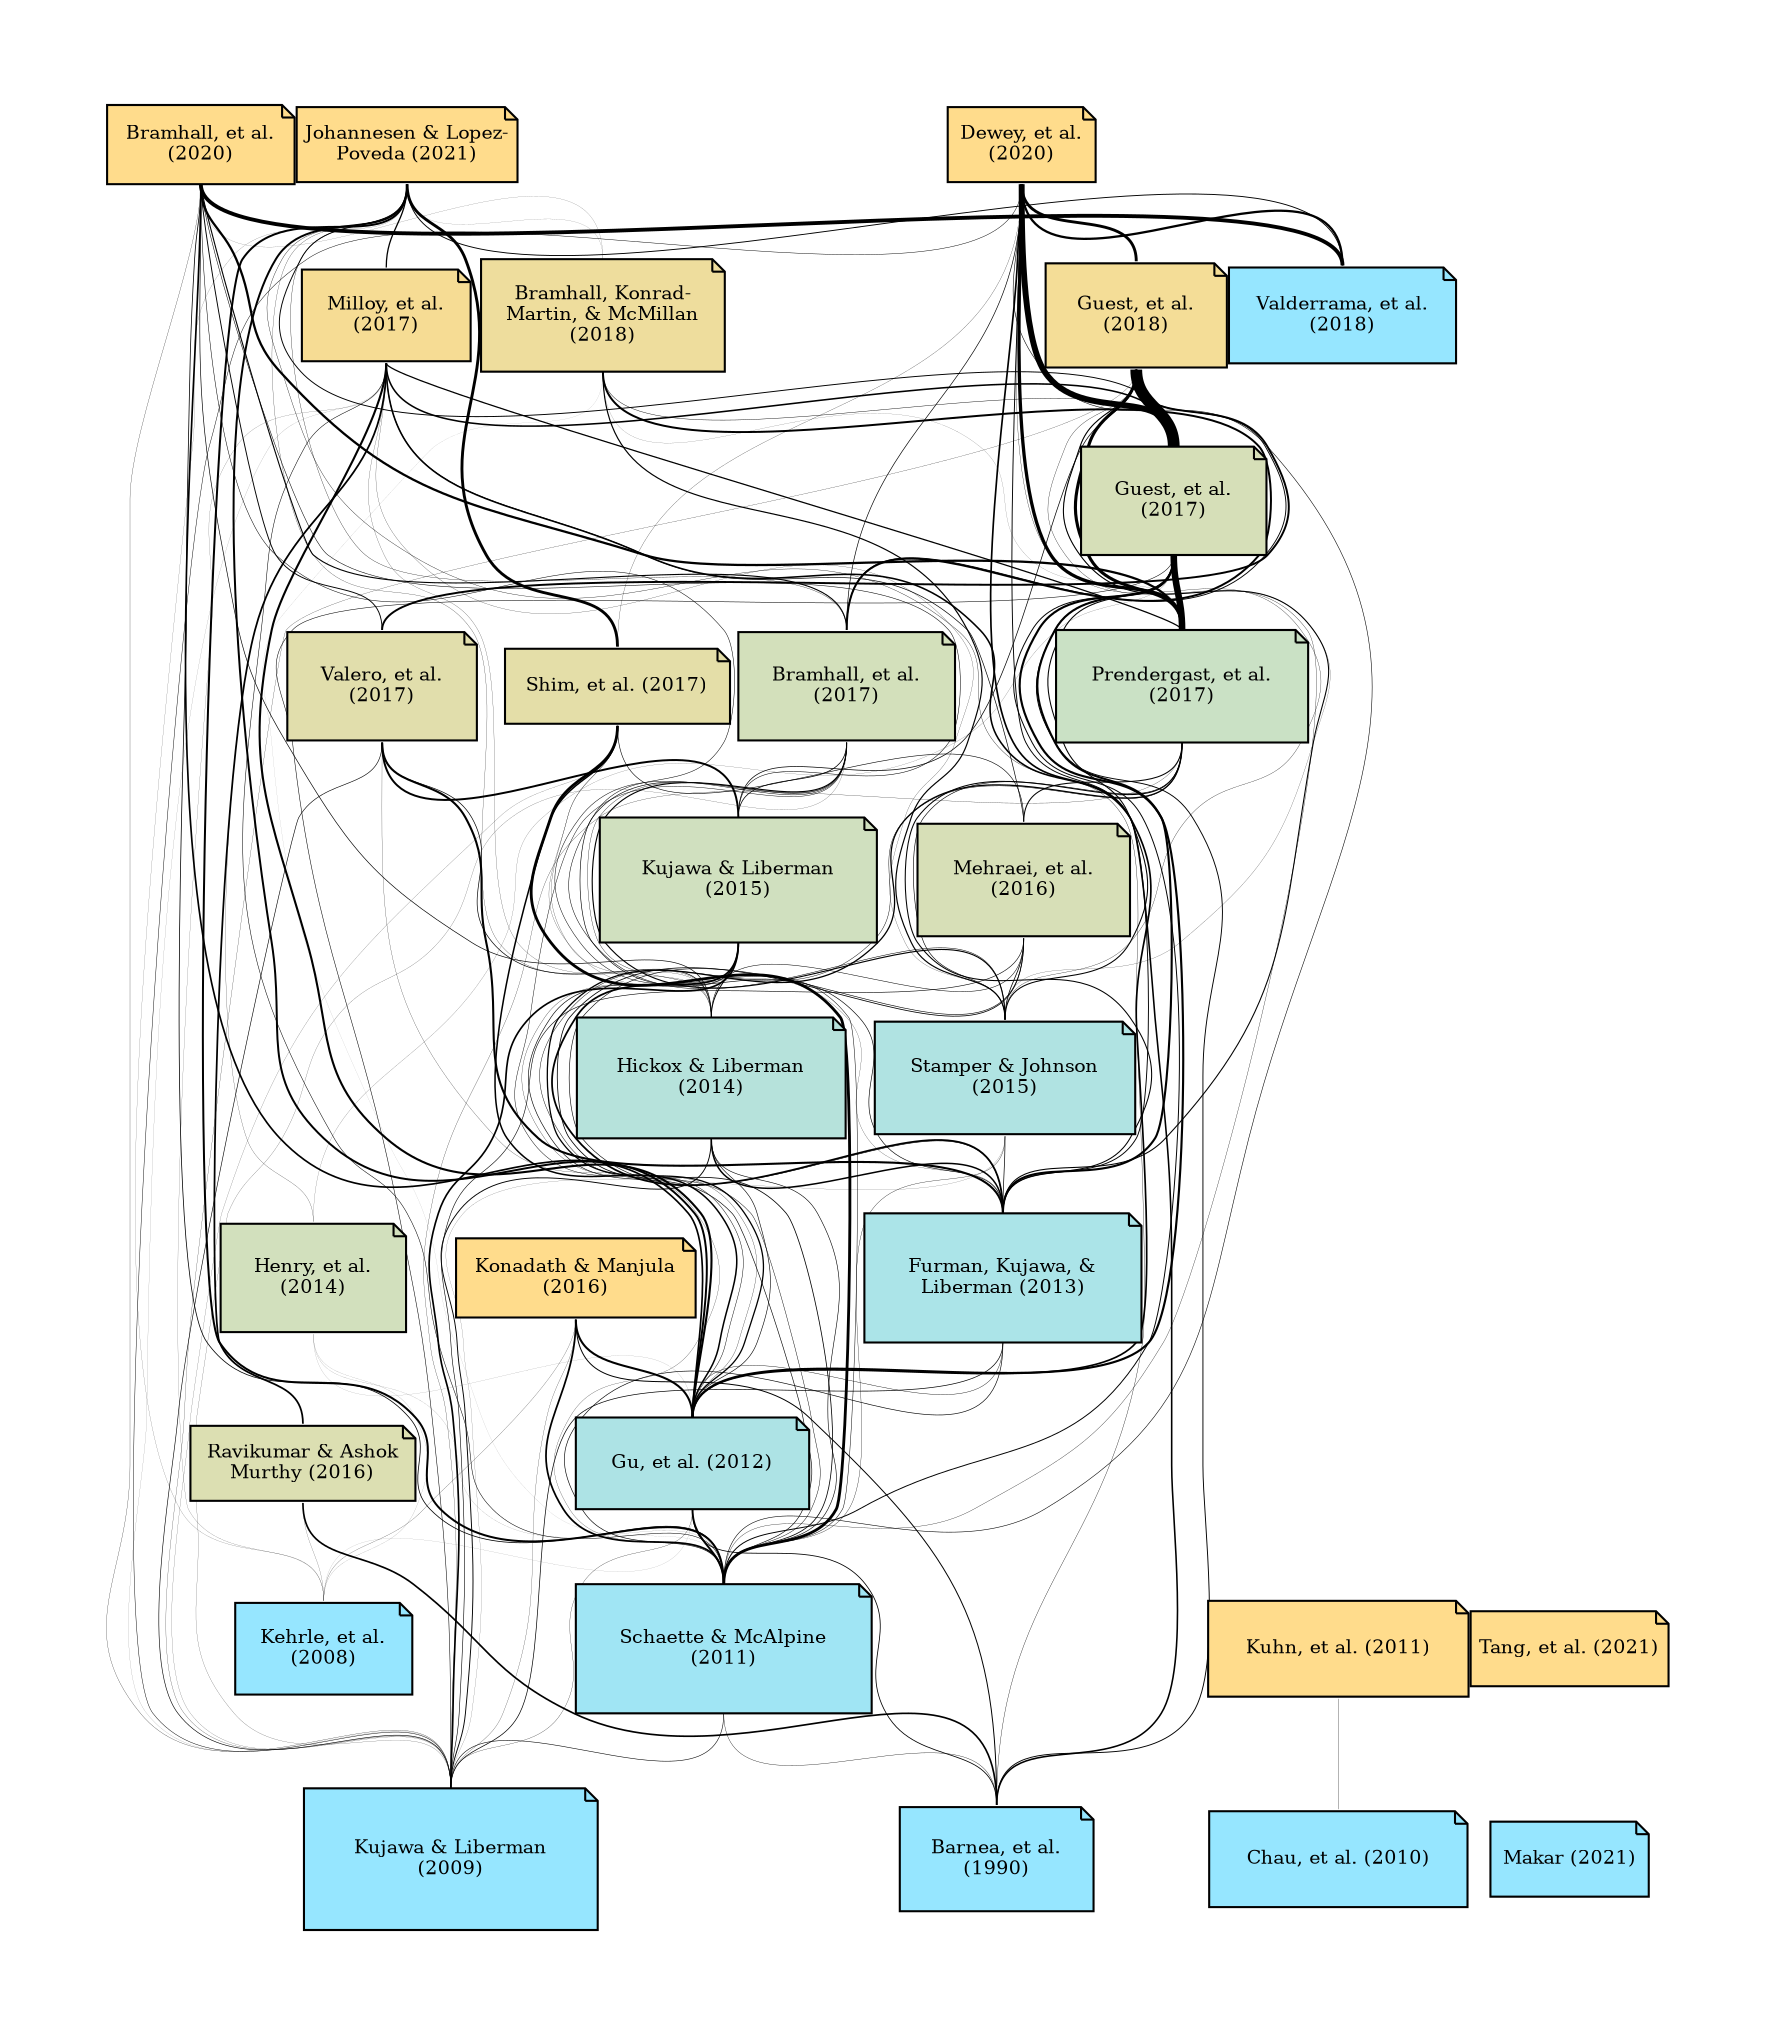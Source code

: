 digraph {

pad=0.7
layout=dot
rankdir=BT
ranksep=0.5
nodesep=0.0
splines=true
outputorder=edgesfirst

node [shape=note style=filled fontsize=9 fillcolor=none target="_blank" ordering="in"]
edge [arrowhead=none]

18559734 [label="Kehrle, et al.
(2008)" href="https://pubmed.ncbi.nlm.nih.gov/18559734/" tooltip="Title: Comparison of auditory brainstem response results in normal-hearing patients with and without tinnitus.
~
By: Kehrle, Granjeiro, Sampaio, Bezerra, Almeida, Oliveira
Date: 2008 Jun
~
Abstract: To evaluate electrophysiologically the auditory nerve and the auditory brainstem function of patients with tinnitus and normal-hearing thresholds using the auditory brainstem response (ABR).
~
PMID: 18559734
Journal: Archives of otolaryngology--head & neck surgery" fillcolor="#96E6FF" margin=0.1730448921378274]
    19906956 [label="Kujawa & Liberman
(2009)" href="https://pubmed.ncbi.nlm.nih.gov/19906956/" tooltip="Title: Adding insult to injury: cochlear nerve degeneration after 'temporary' noise-induced hearing loss.
~
By: Kujawa, Liberman
Date: 2009 Nov 11
~
Abstract: Overexposure to intense sound can cause temporary or permanent hearing loss. Postexposure recovery of threshold sensitivity has been assumed to indicate reversal of damage to delicate mechano-sensory and neural structures of the inner ear and no persistent or delayed consequences for auditory function. Here, we show, using cochlear functional assays and confocal imaging of the inner ear in mouse, that acoustic overexposures causing moderate, but completely reversible, threshold elevation leave cochlear sensory cells intact, but cause acute loss of afferent nerve terminals and delayed degeneration of the cochlear nerve. Results suggest that noise-induced damage to the ear has progressive consequences that are considerably more widespread than are revealed by conventional threshold testing. This primary neurodegeneration should add to difficulties hearing in noisy environments, and could contribute to tinnitus, hyperacusis, and other perceptual anomalies commonly associated with inner ear damage.
~
PMID: 19906956
Journal: The Journal of neuroscience : the official journal of the Society for Neuroscience" fillcolor="#96E6FF" margin=0.33915374576725643]
    20422698 [label="Chau, et al. (2010)" href="https://pubmed.ncbi.nlm.nih.gov/20422698/" tooltip="Title: Systematic review of the evidence for the etiology of adult sudden sensorineural hearing loss.
~
By: Chau, Lin, Atashband, Irvine, Westerberg
Date: 2010 May
~
Abstract: To determine the evidence for different etiologies of sudden sensorineural hearing loss (SSNHL) identified by clinical diagnostic tests in the adult population.
~
PMID: 20422698
Journal: The Laryngoscope" fillcolor="#96E6FF" margin=0.2486771734266245]
    21606048 [label="Kuhn, et al. (2011)" href="https://pubmed.ncbi.nlm.nih.gov/21606048/" tooltip="Title: Sudden sensorineural hearing loss: a review of diagnosis, treatment, and prognosis.
~
By: Kuhn, Heman-Ackah, Shaikh, Roehm
Date: 2011 Sep
~
Abstract: Sudden sensorineural hearing loss (SSNHL) is commonly encountered in audiologic and otolaryngologic practice. SSNHL is most commonly defined as sensorineural hearing loss of 30 dB or greater over at least three contiguous audiometric frequencies occurring within a 72-hr period. Although the differential for SSNHL is vast, for the majority of patients an etiologic factor is not identified. Treatment for SSNHL of known etiology is directed toward that agent, with poor hearing outcomes characteristic for discoverable etiologies that cause inner ear hair cell loss. Steroid therapy is the current mainstay of treatment of idiopathic SSNHL in the United States. The prognosis for hearing recovery for idiopathic SSNHL is dependent on a number of factors including the severity of hearing loss, age, presence of vertigo, and shape of the audiogram.
~
PMID: 21606048
Journal: Trends in amplification" fillcolor="#FFDC8C" margin=0.2444482672150169]
    21940438 [label="Schaette & McAlpine
(2011)" href="https://pubmed.ncbi.nlm.nih.gov/21940438/" tooltip="Title: Tinnitus with a normal audiogram: physiological evidence for hidden hearing loss and computational model.
~
By: Schaette, McAlpine
Date: 2011 Sep 21
~
Abstract: Ever since Pliny the Elder coined the term tinnitus, the perception of sound in the absence of an external sound source has remained enigmatic. Traditional theories assume that tinnitus is triggered by cochlear damage, but many tinnitus patients present with a normal audiogram, i.e., with no direct signs of cochlear damage. Here, we report that in human subjects with tinnitus and a normal audiogram, auditory brainstem responses show a significantly reduced amplitude of the wave I potential (generated by primary auditory nerve fibers) but normal amplitudes of the more centrally generated wave V. This provides direct physiological evidence of 'hidden hearing loss' that manifests as reduced neural output from the cochlea, and consequent renormalization of neuronal response magnitude within the brainstem. Employing an established computational model, we demonstrate how tinnitus could arise from a homeostatic response of neurons in the central auditory system to reduced auditory nerve input in the absence of elevated hearing thresholds.
~
PMID: 21940438
Journal: The Journal of neuroscience : the official journal of the Society for Neuroscience" fillcolor="#A0E5F4" margin=0.2980006942957151]
    22869301 [label="Gu, et al. (2012)" href="https://pubmed.ncbi.nlm.nih.gov/22869301/" tooltip="Title: Brainstem auditory evoked potentials suggest a role for the ventral cochlear nucleus in tinnitus.
~
By: Gu, Herrmann, Levine, Melcher
Date: 2012 Dec
~
Abstract: Numerous studies have demonstrated elevated spontaneous and sound-evoked brainstem activity in animal models of tinnitus, but data on brainstem function in people with this common clinical condition are sparse. Here, auditory nerve and brainstem function in response to sound was assessed via auditory brainstem responses (ABR) in humans with tinnitus and without. Tinnitus subjects showed reduced wave I amplitude (indicating reduced auditory nerve activity) but enhanced wave V (reflecting elevated input to the inferior colliculi) compared with non-tinnitus subjects matched in age, sex, and pure-tone threshold. The transformation from reduced peripheral activity to central hyperactivity in the tinnitus group was especially apparent in the V/I and III/I amplitude ratios. Compared with a third cohort of younger, non-tinnitus subjects, both tinnitus, and matched, non-tinnitus groups showed elevated thresholds above 4 kHz and reduced wave I amplitude, indicating that the differences between tinnitus and matched non-tinnitus subjects occurred against a backdrop of shared peripheral dysfunction that, while not tinnitus specific, cannot be discounted as a factor in tinnitus development. Animal lesion and human neuroanatomical data combine to indicate that waves III and V in humans reflect activity in a pathway originating in the ventral cochlear nucleus (VCN) and with spherical bushy cells (SBC) in particular. We conclude that the elevated III/I and V/I amplitude ratios in tinnitus subjects reflect disproportionately high activity in the SBC pathway for a given amount of peripheral input. The results imply a role for the VCN in tinnitus and suggest the SBC pathway as a target for tinnitus treatment.
~
PMID: 22869301
Journal: Journal of the Association for Research in Otolaryngology : JARO" fillcolor="#ADE3E5" margin=0.23920946026904805]
    2310352 [label="Barnea, et al.
(1990)" href="https://pubmed.ncbi.nlm.nih.gov/2310352/" tooltip="Title: Tinnitus with normal hearing sensitivity: extended high-frequency audiometry and auditory-nerve brain-stem-evoked responses.
~
By: Barnea, Attias, Gold, Shahar
Date: 1990
~
Abstract: Extended high-frequency (HF) audiometry and auditory-nerve brain-stem-evoked responses (ABR) were carried out on two groups of subjects with normal hearing sensitivity. The experimental group comprised 17 subjects with tinnitus, while the control group consisted of age- and sex-matched subjects, not suffering from tinnitus. The aim of the study was to determine whether extended HF audiometry or ABR might reveal significant differences between these two groups of subjects with normal hearing sensitivity. In addition, the characteristics of tinnitus in subjects with normal audiograms were discussed. The results of extended HF audiometry showed no significant differences between the subjects with and without tinnitus. The ABR parameters considered were also within normal limits bilaterally. Based on the methods employed in this study, tinnitus in normal listeners does not appear to reflect appreciable damage in the cochlea or in the brain-stem auditory pathways. The authors present some suggestions for future research.
~
PMID: 2310352
Journal: Audiology : official organ of the International Society of Audiology" fillcolor="#96E6FF" margin=0.20185139398778873]
    23596328 [label="Furman, Kujawa, &
Liberman (2013)" href="https://pubmed.ncbi.nlm.nih.gov/23596328/" tooltip="Title: Noise-induced cochlear neuropathy is selective for fibers with low spontaneous rates.
~
By: Furman, Kujawa, Liberman
Date: 2013 Aug
~
Abstract: Acoustic overexposure can cause a permanent loss of auditory nerve fibers without destroying cochlear sensory cells, despite complete recovery of cochlear thresholds (Kujawa and Liberman 2009), as measured by gross neural potentials such as the auditory brainstem response (ABR). To address this nominal paradox, we recorded responses from single auditory nerve fibers in guinea pigs exposed to this type of neuropathic noise (4- to 8-kHz octave band at 106 dB SPL for 2 h). Two weeks postexposure, ABR thresholds had recovered to normal, while suprathreshold ABR amplitudes were reduced. Both thresholds and amplitudes of distortion-product otoacoustic emissions fully recovered, suggesting recovery of hair cell function. Loss of up to 30% of auditory-nerve synapses on inner hair cells was confirmed by confocal analysis of the cochlear sensory epithelium immunostained for pre- and postsynaptic markers. In single fiber recordings, at 2 wk postexposure, frequency tuning, dynamic range, postonset adaptation, first-spike latency and its variance, and other basic properties of auditory nerve response were all completely normal in the remaining fibers. The only physiological abnormality was a change in population statistics suggesting a selective loss of fibers with low- and medium-spontaneous rates. Selective loss of these high-threshold fibers would explain how ABR thresholds can recover despite such significant noise-induced neuropathy. A selective loss of high-threshold fibers may contribute to the problems of hearing in noisy environments that characterize the aging auditory system.
~
PMID: 23596328
Journal: Journal of neurophysiology" fillcolor="#ABE4E8" margin=0.291161970596323]
    24198321 [label="Hickox & Liberman
(2014)" href="https://pubmed.ncbi.nlm.nih.gov/24198321/" tooltip="Title: Is noise-induced cochlear neuropathy key to the generation of hyperacusis or tinnitus?
~
By: Hickox, Liberman
Date: 2014 Feb
~
Abstract: Perceptual abnormalities such as hyperacusis and tinnitus often occur after acoustic overexposure. Although such exposure can also result in permanent threshold elevation, some individuals with noise-induced hyperacusis or tinnitus show clinically normal thresholds. Recent work in animals has shown that a 'neuropathic' noise exposure can cause immediate, permanent degeneration of the cochlear nerve despite complete threshold recovery and lack of hair cell damage (Kujawa SG, Liberman MC. J Neurosci 29: 14077-14085, 2009; Lin HW, Furman AC, Kujawa SG, Liberman MC. J Assoc Res Otolaryngol 12: 605-616, 2011). Here we ask whether this noise-induced primary neuronal degeneration results in abnormal auditory behavior, based on the acoustic startle response (ASR) and prepulse inhibition (PPI) of startle. Responses were measured in mice exposed either to a 'neuropathic' noise or to a lower-intensity, 'nonneuropathic' noise and in unexposed control mice. Mice with cochlear neuropathy displayed hyperresponsivity to sound, evidenced by enhanced ASR and PPI, while exposed mice without neuronal loss showed control-like responses. Gap PPI tests, often used to assess tinnitus, revealed limited gap detection deficits in mice with cochlear neuropathy only for certain gap-startle latencies, inconsistent with the presence of tinnitus 'filling in the gap.' Despite significantly reduced wave 1 of the auditory brainstem response, representing cochlear nerve activity, later peaks were unchanged or enhanced, suggesting compensatory neural hyperactivity in the auditory brainstem. Considering the rapid postexposure onset of both cochlear neuropathy and exaggerated startle-based behavior, the results suggest a role for cochlear primary neuronal degeneration, per se, in the central neural excitability that could underlie the generation of hyperacusis.
~
PMID: 24198321
Journal: Journal of neurophysiology" fillcolor="#B6E2DB" margin=0.262057393120585]
    24622858 [label="Henry, et al.
(2014)" href="https://pubmed.ncbi.nlm.nih.gov/24622858/" tooltip="Title: Underlying mechanisms of tinnitus: review and clinical implications.
~
By: Henry, Roberts, Caspary, Theodoroff, Salvi
Date: 2014 Jan
~
Abstract: The study of tinnitus mechanisms has increased tenfold in the last decade. The common denominator for all of these studies is the goal of elucidating the underlying neural mechanisms of tinnitus with the ultimate purpose of finding a cure. While these basic science findings may not be immediately applicable to the clinician who works directly with patients to assist them in managing their reactions to tinnitus, a clear understanding of these findings is needed to develop the most effective procedures for alleviating tinnitus.
~
PMID: 24622858
Journal: Journal of the American Academy of Audiology" fillcolor="#D2E0BD" margin=0.22634279935629376]
    25350405 [label="Stamper & Johnson
(2015)" href="https://pubmed.ncbi.nlm.nih.gov/25350405/" tooltip="Title: Auditory function in normal-hearing, noise-exposed human ears.
~
By: Stamper, Johnson
Date: 2015 Mar-Apr
~
Abstract: To determine whether suprathreshold measures of auditory function, such as distortion-product otoacoustic emissions (DPOAEs) and auditory brainstem responses (ABRs), are correlated with noise exposure history in normal-hearing human ears. Recent data from animal studies have revealed significant deafferentation of auditory nerve fibers after full recovery from temporary noise-induced hearing loss. Furthermore, these data report smaller ABR wave I amplitudes in noise-exposed animal ears when compared with non-noise-exposed control animals or prenoise exposure amplitudes in the same animal. It is unknown whether a similar phenomenon exists in the normal-hearing, noise-exposed human ear.
~
PMID: 25350405
Journal: Ear and hearing" fillcolor="#B0E3E2" margin=0.23512583487190752]
    25769437 [label="Kujawa & Liberman
(2015)" href="https://pubmed.ncbi.nlm.nih.gov/25769437/" tooltip="Title: Synaptopathy in the noise-exposed and aging cochlea: Primary neural degeneration in acquired sensorineural hearing loss.
~
By: Kujawa, Liberman
Date: 2015 Dec
~
Abstract: The classic view of sensorineural hearing loss (SNHL) is that the 'primary' targets are hair cells, and that cochlear-nerve loss is 'secondary' to hair cell degeneration. Our recent work in mouse and guinea pig has challenged that view. In noise-induced hearing loss, exposures causing only reversible threshold shifts (and no hair cell loss) nevertheless cause permanent loss of >50% of cochlear-nerve/hair-cell synapses. Similarly, in age-related hearing loss, degeneration of cochlear synapses precedes both hair cell loss and threshold elevation. This primary neural degeneration has remained hidden for three reasons: 1) the spiral ganglion cells, the cochlear neural elements commonly assessed in studies of SNHL, survive for years despite loss of synaptic connection with hair cells, 2) the synaptic terminals of cochlear nerve fibers are unmyelinated and difficult to see in the light microscope, and 3) the degeneration is selective for cochlear-nerve fibers with high thresholds. Although not required for threshold detection in quiet (e.g. threshold audiometry or auditory brainstem response threshold), these high-threshold fibers are critical for hearing in noisy environments. Our research suggests that 1) primary neural degeneration is an important contributor to the perceptual handicap in SNHL, and 2) in cases where the hair cells survive, neurotrophin therapies can elicit neurite outgrowth from spiral ganglion neurons and re-establishment of their peripheral synapses. This article is part of a Special Issue entitled <Auditory Synaptology>.
~
PMID: 25769437
Journal: Hearing research" fillcolor="#D0E0BF" margin=0.2846352974450639]
    27030760 [label="Mehraei, et al.
(2016)" href="https://pubmed.ncbi.nlm.nih.gov/27030760/" tooltip="Title: Auditory Brainstem Response Latency in Noise as a Marker of Cochlear Synaptopathy.
~
By: Mehraei, Hickox, Bharadwaj, Goldberg, Verhulst, Liberman, Shinn-Cunningham
Date: 2016 Mar 30
~
Abstract: Evidence from animal and human studies suggests that moderate acoustic exposure, causing only transient threshold elevation, can nonetheless cause 'hidden hearing loss' that interferes with coding of suprathreshold sound. Such noise exposure destroys synaptic connections between cochlear hair cells and auditory nerve fibers; however, there is no clinical test of this synaptopathy in humans. In animals, synaptopathy reduces the amplitude of auditory brainstem response (ABR) wave-I. Unfortunately, ABR wave-I is difficult to measure in humans, limiting its clinical use. Here, using analogous measurements in humans and mice, we show that the effect of masking noise on the latency of the more robust ABR wave-V mirrors changes in ABR wave-I amplitude. Furthermore, in our human cohort, the effect of noise on wave-V latency predicts perceptual temporal sensitivity. Our results suggest that measures of the effects of noise on ABR wave-V latency can be used to diagnose cochlear synaptopathy in humans.
~
PMID: 27030760
Journal: The Journal of neuroscience : the official journal of the Society for Neuroscience" fillcolor="#D7DFB7" margin=0.23750612633917]
    27816499 [label="Prendergast, et al.
(2017)" href="https://pubmed.ncbi.nlm.nih.gov/27816499/" tooltip="Title: Effects of noise exposure on young adults with normal audiograms I: Electrophysiology.
~
By: Prendergast, Guest, Munro, Kluk, Léger, Hall, Heinz, Plack
Date: 2017 02
~
Abstract: Noise-induced cochlear synaptopathy has been demonstrated in numerous rodent studies. In these animal models, the disorder is characterized by a reduction in amplitude of wave I of the auditory brainstem response (ABR) to high-level stimuli, whereas the response at threshold is unaffected. The aim of the present study was to determine if this disorder is prevalent in young adult humans with normal audiometric hearing. One hundred and twenty six participants (75 females) aged 18-36 were tested. Participants had a wide range of lifetime noise exposures as estimated by a structured interview. Audiometric thresholds did not differ across noise exposures up to 8 kHz, although 16-kHz audiometric thresholds were elevated with increasing noise exposure for females but not for males. ABRs were measured in response to high-pass (1.5 kHz) filtered clicks of 80 and 100 dB peSPL. Frequency-following responses (FFRs) were measured to 80 dB SPL pure tones from 240 to 285 Hz, and to 80 dB SPL 4 kHz pure tones amplitude modulated at frequencies from 240 to 285 Hz (transposed tones). The bandwidth of the ABR stimuli and the carrier frequency of the transposed tones were chosen to target the 3-6 kHz characteristic frequency region which is usually associated with noise damage in humans. The results indicate no relation between noise exposure and the amplitude of the ABR. In particular, wave I of the ABR did not decrease with increasing noise exposure as predicted. ABR wave V latency increased with increasing noise exposure for the 80 dB peSPL click. High carrier-frequency (envelope) FFR signal-to-noise ratios decreased as a function of noise exposure in males but not females. However, these correlations were not significant after the effects of age were controlled. The results suggest either that noise-induced cochlear synaptopathy is not a significant problem in young, audiometrically normal adults, or that the ABR and FFR are relatively insensitive to this disorder in young humans, although it is possible that the effects become more pronounced with age.
~
PMID: 27816499
Journal: Hearing research" fillcolor="#CAE1C5" margin=0.22923916894982538]
    27833867 [label="Ravikumar & Ashok
Murthy (2016)" href="https://pubmed.ncbi.nlm.nih.gov/27833867/" tooltip="Title: A Study of Brainstem Auditory Evoked Responses in Normal Hearing Patients with Tinnitus.
~
By: Ravikumar, Ashok Murthy
Date: 2016 Dec
~
Abstract: Tinnitus is thought to be an auditory phenomenon resulting from spontaneous neuronal activity somewhere along the auditory pathway either in the peripheral or central auditory system. The neural abnormalities underlying tinnitus are largely unknown. This study analysis the auditory brainstem responses in normal hearing patients with tinnitus. This study consisted of 100 patients divided into two groups. Group I (Control): 50 Normal hearing patients without tinnitus. Group II (Study): 50 Normal hearing patients complaining of tinnitus. Both groups were submitted to full audiological history taking, otological examination, basic audiologic evaluation and Auditory brainstem responses (ABR) followed by calculation of the absolute latencies of wave I, III and V and interpeak latencies between waves I-III, III-V and I-V. In the study group 20 patients showed abnormal results in at least 1 of the 6 parameters evaluated. The results of absolute latencies of wave I, III and V showed significant prolongation, but the interpeak latencies of waves I-III, III-V and I-V were not significantly prolonged when compared with control group. Our study data showed that there are changes in the central pathways in the study group. The significance of these changes must be investigated with further audiological and neurological tests. We also understand that ABR has to be included in the work up of tinnitus patients whose hearing is within normal parameters.
~
PMID: 27833867
Journal: Indian journal of otolaryngology and head and neck surgery : official publication of the Association of Otolaryngologists of India" fillcolor="#DCDFB2" margin=0.11020599913279625]
    27904821 [label="Konadath & Manjula
(2016)" href="https://pubmed.ncbi.nlm.nih.gov/27904821/" tooltip="Title: Auditory brainstem response and late latency response in individuals with tinnitus having normal hearing.
~
By: Konadath, Manjula
Date: 2016 Nov
~
Abstract: Tinnitus is a commonly encountered complaint in routine audiology practice. The pathophysiology and exact generation site of tinnitus is not precisely established. Auditory brainstem response (ABR) and late latency response (LLR) findings in individuals with tinnitus show mixed results in the literature. Majority of studies have focused on individuals having tinnitus with peripheral hearing loss. The present study explores ABR and LLR characteristics among tinnitus patients with normal audiometric presentation; with no direct indication of any cochlear lesion. This study aims at characterizing the ABR and LLR findings in individuals with tinnitus having normal audiometric presentation. ABR and LLR waveform characteristics were recorded and compared between participants with tinnitus (Group 1) and those without tinnitus (Group 2). The ABR analysis indicated no significant differences in latency and amplitude between Groups 1 and 2. However, patients with tinnitus showed abnormally reduced absolute amplitudes of peaks I and V. LLR analysis indicated no significant differences in latency and amplitude between Groups 1 and 2 except enhanced amplitude of P1. The reduced amplitude of peaks I and V along with normal absolute latencies of peaks I, III and V indicate that the origin of tinnitus is possibly due to reduced excitation of auditory nerve fibres arising from a peripheral hearing loss beyond 8 kHz. The P1 amplitude enhancement could be attributed to mechanism explaining central gain model; which suggests that central auditory structures recalibrates the mean firing rate, considering the reduced output from sensory structures, generating neural noise perceived as tinnitus.
~
PMID: 27904821
Journal: Intractable & rare diseases research" fillcolor="#FFDC8C" margin=0.1198970004336019]
    27964937 [label="Guest, et al.
(2017)" href="https://pubmed.ncbi.nlm.nih.gov/27964937/" tooltip="Title: Tinnitus with a normal audiogram: Relation to noise exposure but no evidence for cochlear synaptopathy.
~
By: Guest, Munro, Prendergast, Howe, Plack
Date: 2017 02
~
Abstract: In rodents, exposure to high-level noise can destroy synapses between inner hair cells and auditory nerve fibers, without causing hair cell loss or permanent threshold elevation. Such 'cochlear synaptopathy' is associated with amplitude reductions in wave I of the auditory brainstem response (ABR) at moderate-to-high sound levels. Similar ABR results have been reported in humans with tinnitus and normal audiometric thresholds, leading to the suggestion that tinnitus in these cases might be a consequence of synaptopathy. However, the ABR is an indirect measure of synaptopathy and it is unclear whether the results in humans reflect the same mechanisms demonstrated in rodents. Measures of noise exposure were not obtained in the human studies, and high frequency audiometric loss may have impacted ABR amplitudes. To clarify the role of cochlear synaptopathy in tinnitus with a normal audiogram, we recorded ABRs, envelope following responses (EFRs), and noise exposure histories in young adults with tinnitus and matched controls. Tinnitus was associated with significantly greater lifetime noise exposure, despite close matching for age, sex, and audiometric thresholds up to 14 kHz. However, tinnitus was not associated with reduced ABR wave I amplitude, nor with significant effects on EFR measures of synaptopathy. These electrophysiological measures were also uncorrelated with lifetime noise exposure, providing no evidence of noise-induced synaptopathy in this cohort, despite a wide range of exposures. In young adults with normal audiograms, tinnitus may be related not to cochlear synaptopathy but to other effects of noise exposure.
~
PMID: 27964937
Journal: Hearing research" fillcolor="#D6DFB8" margin=0.22160033436347992]
    27992391 [label="Bramhall, et al.
(2017)" href="https://pubmed.ncbi.nlm.nih.gov/27992391/" tooltip="Title: Auditory Brainstem Response Altered in Humans With Noise Exposure Despite Normal Outer Hair Cell Function.
~
By: Bramhall, Konrad-Martin, McMillan, Griest
Date: 2017 Jan/Feb
~
Abstract: Recent animal studies demonstrated that cochlear synaptopathy, a partial loss of inner hair cell-auditory nerve fiber synapses, can occur in response to noise exposure without any permanent auditory threshold shift. In animal models, this synaptopathy is associated with a reduction in the amplitude of wave I of the auditory brainstem response (ABR). The goal of this study was to determine whether higher lifetime noise exposure histories in young people with clinically normal pure-tone thresholds are associated with lower ABR wave I amplitudes.
~
PMID: 27992391
Journal: Ear and hearing" fillcolor="#D3E0BB" margin=0.21989700043360189]
    28712672 [label="Valero, et al.
(2017)" href="https://pubmed.ncbi.nlm.nih.gov/28712672/" tooltip="Title: Noise-induced cochlear synaptopathy in rhesus monkeys (Macaca mulatta).
~
By: Valero, Burton, Hauser, Hackett, Ramachandran, Liberman
Date: 2017 09
~
Abstract: Cochlear synaptopathy can result from various insults, including acoustic trauma, aging, ototoxicity, or chronic conductive hearing loss. For example, moderate noise exposure in mice can destroy up to ∼50% of synapses between auditory nerve fibers (ANFs) and inner hair cells (IHCs) without affecting outer hair cells (OHCs) or thresholds, because the synaptopathy occurs first in high-threshold ANFs. However, the fiber loss likely impairs temporal processing and hearing-in-noise, a classic complaint of those with sensorineural hearing loss. Non-human primates appear to be less vulnerable to noise-induced hair-cell loss than rodents, but their susceptibility to synaptopathy has not been studied. Because establishing a non-human primate model may be important in the development of diagnostics and therapeutics, we examined cochlear innervation and the damaging effects of acoustic overexposure in young adult rhesus macaques. Anesthetized animals were exposed bilaterally to narrow-band noise centered at 2 kHz at various sound-pressure levels for 4 h. Cochlear function was assayed for up to 8 weeks following exposure via auditory brainstem responses (ABRs) and otoacoustic emissions (OAEs). A moderate loss of synaptic connections (mean of 12-27% in the basal half of the cochlea) followed temporary threshold shifts (TTS), despite minimal hair-cell loss. A dramatic loss of synapses (mean of 50-75% in the basal half of the cochlea) was seen on IHCs surviving noise exposures that produced permanent threshold shifts (PTS) and widespread hair-cell loss. Higher noise levels were required to produce PTS in macaques compared to rodents, suggesting that primates are less vulnerable to hair-cell loss. However, the phenomenon of noise-induced cochlear synaptopathy in primates is similar to that seen in rodents.
~
PMID: 28712672
Journal: Hearing research" fillcolor="#E1DEAC" margin=0.22781512503836437]
    28785218 [label="Milloy, et al.
(2017)" href="https://pubmed.ncbi.nlm.nih.gov/28785218/" tooltip="Title: Auditory Brainstem Responses in Tinnitus: A Review of Who, How, and What?
~
By: Milloy, Fournier, Benoit, Noreña, Koravand
Date: 2017
~
Abstract: The auditory brainstem response (ABR) in tinnitus subjects has been extensively investigated over the last decade with the hopes of finding possible abnormalities related to the pathology. Despite this effort, the use of the ABR for tinnitus diagnosis or as an outcome measure is under debate. The present study reviewed published literature on ABR and tinnitus. The authors searched PubMed, MedLine, Embase, PsycINFO, and CINAHL, and identified additional records through manually searching reference lists and gray literature. There were 4,566 articles identified through database searching and 151 additional studies through the manual search (4,717 total): 2,128 articles were removed as duplicates, and 2,567 records did not meet eligibility criteria. From the final 22 articles that were included, ABR results from 1,240 tinnitus subjects and 664 control subjects were compiled and summarized with a focus on three main areas: the participant characteristics, the methodology used, and the outcome measures of amplitude and/or latency of waves I, III, and V. The results indicate a high level of heterogeneity between the studies for all the assessed areas. Amplitude and latency differences between tinnitus and controls were not consistent between studies. Nevertheless, the longer latency and reduced amplitude of wave I for the tinnitus group with normal hearing compared to matched controls was the most consistent finding across studies. These results support the need for greater stratification of the tinnitus population and the importance of a standardized ABR method to make comparisons between studies possible.
~
PMID: 28785218
Journal: Frontiers in aging neuroscience" fillcolor="#F6DC94" margin=0.1730448921378274]
    29253030 [label="Shim, et al. (2017)" href="https://pubmed.ncbi.nlm.nih.gov/29253030/" tooltip="Title: Comparisons of auditory brainstem response and sound level tolerance in tinnitus ears and non-tinnitus ears in unilateral tinnitus patients with normal audiograms.
~
By: Shim, An, Kim, Yoon, Yoon
Date: 2017
~
Abstract: Recently, 'hidden hearing loss' with cochlear synaptopathy has been suggested as a potential pathophysiology of tinnitus in individuals with a normal hearing threshold. Several studies have demonstrated that subjects with tinnitus and normal audiograms show significantly reduced auditory brainstem response (ABR) wave I amplitudes compared with control subjects, but normal wave V amplitudes, suggesting increased central auditory gain. We aimed to reconfirm the 'hidden hearing loss' theory through a within-subject comparison of wave I and wave V amplitudes and uncomfortable loudness level (UCL), which might be decreased with increased central gain, in tinnitus ears (TEs) and non-tinnitus ears (NTEs).
~
PMID: 29253030
Journal: PloS one" fillcolor="#E4DEA8" margin=0.14030899869919436]
    29337762 [label="Bramhall, Konrad-
Martin, & McMillan
(2018)" href="https://pubmed.ncbi.nlm.nih.gov/29337762/" tooltip="Title: Tinnitus and Auditory Perception After a History of Noise Exposure: Relationship to Auditory Brainstem Response Measures.
~
By: Bramhall, Konrad-Martin, McMillan
Date: 2018 Sep/Oct
~
Abstract: To determine whether auditory brainstem response (ABR) wave I amplitude is associated with measures of auditory perception in young people with normal distortion product otoacoustic emissions (DPOAEs) and varying levels of noise exposure history.
~
PMID: 29337762
Journal: Ear and hearing" fillcolor="#EEDD9D" margin=0.1613943352306837]
    29680183 [label="Guest, et al.
(2018)" href="https://pubmed.ncbi.nlm.nih.gov/29680183/" tooltip="Title: Impaired speech perception in noise with a normal audiogram: No evidence for cochlear synaptopathy and no relation to lifetime noise exposure.
~
By: Guest, Munro, Prendergast, Millman, Plack
Date: 2018 07
~
Abstract: In rodents, noise exposure can destroy synapses between inner hair cells and auditory nerve fibers ('cochlear synaptopathy') without causing hair cell loss. Noise-induced cochlear synaptopathy usually leaves cochlear thresholds unaltered, but is associated with long-term reductions in auditory brainstem response (ABR) amplitudes at medium-to-high sound levels. This pathophysiology has been suggested to degrade speech perception in noise (SPiN), perhaps explaining why SPiN ability varies so widely among audiometrically normal humans. The present study is the first to test for evidence of cochlear synaptopathy in humans with significant SPiN impairment. Individuals were recruited on the basis of self-reported SPiN difficulties and normal pure tone audiometric thresholds. Performance on a listening task identified a subset with 'verified' SPiN impairment. This group was matched with controls on the basis of age, sex, and audiometric thresholds up to 14 kHz. ABRs and envelope-following responses (EFRs) were recorded at high stimulus levels, yielding both raw amplitude measures and within-subject difference measures. Past exposure to high sound levels was assessed by detailed structured interview. Impaired SPiN was not associated with greater lifetime noise exposure, nor with any electrophysiological measure. It is conceivable that retrospective self-report cannot reliably capture noise exposure, and that ABRs and EFRs offer limited sensitivity to synaptopathy in humans. Nevertheless, the results do not support the notion that noise-induced synaptopathy is a significant etiology of SPiN impairment with normal audiometric thresholds. It may be that synaptopathy alone does not have significant perceptual consequences, or is not widespread in humans with normal audiograms.
~
PMID: 29680183
Journal: Hearing research" fillcolor="#F4DD97" margin=0.21127838567197355]
    29913342 [label="Valderrama, et al.
(2018)" href="https://pubmed.ncbi.nlm.nih.gov/29913342/" tooltip="Title: Effects of lifetime noise exposure on the middle-age human auditory brainstem response, tinnitus and speech-in-noise intelligibility.
~
By: Valderrama, Beach, Yeend, Sharma, Van Dun, Dillon
Date: 2018 08
~
Abstract: Recent animal studies have shown that the synapses between inner hair cells and the dendrites of the spiral ganglion cells they innervate are the elements in the cochlea most vulnerable to excessive noise exposure. Particularly in rodents, several studies have concluded that exposure to high level octave-band noise for 2 h leads to an irreversible loss of around 50% of synaptic ribbons, leaving audiometric hearing thresholds unaltered. Cochlear synaptopathy following noise exposure is hypothesized to degrade the neural encoding of sounds at the subcortical level, which would help explain certain listening-in-noise difficulties reported by some subjects with otherwise 'normal' hearing. In response to this peripheral damage, increased gain of central stages of the auditory system has been observed across several species of mammals, particularly in association with tinnitus. The auditory brainstem response (ABR) wave I amplitude and waves I-V amplitude ratio have been suggested as non-invasive indicators of cochlear synaptopathy and central gain activation respectively, but the evidence for these hearing disorders in humans is inconclusive. In this study, we evaluated the influence of lifetime noise exposure (LNE) on the human ABR and on speech-in-noise intelligibility performance in a large cohort of adults aged 29 to 55. Despite large inter-subject variability, results showed a moderate, but statistically significant, negative correlation between the ABR wave I amplitude and LNE, consistent with cochlear synaptopathy. The results also showed (a) that central gain mechanisms observed in animal studies might also occur in humans, in which higher stages of the auditory pathway appear to compensate for reduced input from the cochlea; (b) that tinnitus was associated with activation of central gain mechanisms; (c) that relevant cognitive and subcortical factors influence speech-in-noise intelligibility, in particular, longer ABR waves I-V interpeak latencies were associated with poorer performance in understanding speech in noise when central gain mechanisms were active; and (d) absence of a significant relationship between LNE and tinnitus, central gain activation or speech-in-noise performance. Although this study supports the possible existence of cochlear synaptopathy in humans, the great degree of variability, the lack of uniformity in central gain activation and the significant involvement of attention in speech-in-noise performance suggests that noise-induced cochlear synaptopathy is, at most, one of several factors that play a role in humans' speech-in-noise performance.
~
PMID: 29913342
Journal: Hearing research" fillcolor="#96E6FF" margin=0.18617278360175926]
    31586673 [label="Dewey, et al.
(2020)" href="https://pubmed.ncbi.nlm.nih.gov/31586673/" tooltip="Title: The association between subcortical and cortical fMRI and lifetime noise exposure in listeners with normal hearing thresholds.
~
By: Dewey, Francis, Guest, Prendergast, Millman, Plack, Hall
Date: 2020 01 01
~
Abstract: In animal models, exposure to high noise levels can cause permanent damage to hair-cell synapses (cochlear synaptopathy) for high-threshold auditory nerve fibers without affecting sensitivity to quiet sounds. This has been confirmed in several mammalian species, but the hypothesis that lifetime noise exposure affects auditory function in humans with normal audiometric thresholds remains unconfirmed and current evidence from human electrophysiology is contradictory. Here we report the auditory brainstem response (ABR), and both transient (stimulus onset and offset) and sustained functional magnetic resonance imaging (fMRI) responses throughout the human central auditory pathway across lifetime noise exposure. Healthy young individuals aged 25-40 years were recruited into high (n = 32) and low (n = 30) lifetime noise exposure groups, stratified for age, and balanced for audiometric threshold up to 16 kHz fMRI demonstrated robust broadband noise-related activity throughout the auditory pathway (cochlear nucleus, superior olivary complex, nucleus of the lateral lemniscus, inferior colliculus, medial geniculate body and auditory cortex). fMRI responses in the auditory pathway to broadband noise onset were significantly enhanced in the high noise exposure group relative to the low exposure group, differences in sustained fMRI responses did not reach significance, and no significant group differences were found in the click-evoked ABR. Exploratory analyses found no significant relationships between the neural responses and self-reported tinnitus or reduced sound-level tolerance (symptoms associated with synaptopathy). In summary, although a small effect, these fMRI results suggest that lifetime noise exposure may be associated with central hyperactivity in young adults with normal hearing thresholds.
~
PMID: 31586673
Journal: NeuroImage" fillcolor="#FFDC8C" margin=0.08010299956639813]
    32182128 [label="Bramhall, et al.
(2020)" href="https://pubmed.ncbi.nlm.nih.gov/32182128/" tooltip="Title: Evoked Potentials Reveal Noise Exposure-Related Central Auditory Changes Despite Normal Audiograms.
~
By: Bramhall, Niemczak, Kampel, Billings, McMillan
Date: 2020 Jun 08
~
Abstract: Purpose Complaints of auditory perceptual deficits, such as tinnitus and difficulty understanding speech in background noise, among individuals with clinically normal audiograms present a perplexing problem for audiologists. One potential explanation for these 'hidden' auditory deficits is loss of the synaptic connections between the inner hair cells and their afferent auditory nerve fiber targets, a condition that has been termed cochlear synaptopathy. In animal models, cochlear synaptopathy can occur due to aging or exposure to noise or ototoxic drugs and is associated with reduced auditory brainstem response (ABR) wave I amplitudes. Decreased ABR wave I amplitudes have been demonstrated among young military Veterans and non-Veterans with a history of firearm use, suggesting that humans may also experience noise-induced synaptopathy. However, the downstream consequences of synaptopathy are unclear. Method To investigate how noise-induced reductions in wave I amplitude impact the central auditory system, the ABR, the middle latency response (MLR), and the late latency response (LLR) were measured in 65 young Veterans and non-Veterans with normal audiograms. Results In response to a click stimulus, the MLR was weaker for Veterans compared to non-Veterans, but the LLR was not reduced. In addition, low ABR wave I amplitudes were associated with a reduced MLR, but with an increased LLR. Notably, Veterans reporting tinnitus showed the largest mean LLRs. Conclusions These findings indicate that decreased peripheral auditory input leads to compensatory gain in the central auditory system, even among individuals with normal audiograms, and may impact auditory perception. This pattern of reduced MLR, but not LLR, was observed among Veterans even after statistical adjustment for sex and distortion product otoacoustic emission differences, suggesting that synaptic loss plays a role in the observed central gain. Supplemental Material https://doi.org/10.23641/asha.11977854.
~
PMID: 32182128
Journal: American journal of audiology" fillcolor="#FFDC8C" margin=0.1198970004336019]
    34151241 [label="Johannesen & Lopez-
Poveda (2021)" href="https://pubmed.ncbi.nlm.nih.gov/34151241/" tooltip="Title: Age-related central gain compensation for reduced auditory nerve output for people with normal audiograms, with and without tinnitus.
~
By: Johannesen, Lopez-Poveda
Date: 2021 Jun 25
~
Abstract: Central gain compensation for reduced auditory nerve output has been hypothesized as a mechanism for tinnitus with a normal audiogram. Here, we investigate if gain compensation occurs with aging. For 94 people (aged 12-68 years, 64 women, 7 tinnitus) with normal or close-to-normal audiograms, the amplitude of wave I of the auditory brainstem response decreased with increasing age but was not correlated with wave V amplitude after accounting for age-related subclinical hearing loss and cochlear damage, a result indicative of age-related gain compensation. The correlations between age and wave I/III or III/V amplitude ratios suggested that compensation occurs at the wave III generator site. For each one of the seven participants with non-pulsatile tinnitus, the amplitude of wave I, wave V, and the wave I/V amplitude ratio were well within the confidence limits of the non-tinnitus participants. We conclude that increased central gain occurs with aging and is not specific to tinnitus.
~
PMID: 34151241
Journal: iScience" fillcolor="#FFDC8C" margin=0.05]
    34410084 [label="Makar (2021)" href="https://pubmed.ncbi.nlm.nih.gov/34410084/" tooltip="Title: Etiology and Pathophysiology of Tinnitus - A Systematic Review.
~
By: Makar
Date: 2021 Mar 01
~
Abstract: Prevalence of tinnitus range from 7.1% to 14.6% (National Center for Health Statistics, 2016), but the mechanisms responsible for the development of this abnormal sensory state remain poorly understood.
~
PMID: 34410084
Journal: The international tinnitus journal" fillcolor="#96E6FF" margin=0.08010299956639813]
    34836381 [label="Tang, et al. (2021)" href="https://pubmed.ncbi.nlm.nih.gov/34836381/" tooltip="Title: Dietary Fibre Intake and the 10-Year Incidence of Tinnitus in Older Adults.
~
By: Tang, Tran, Shekhawat, Burlutsky, Mitchell, Gopinath
Date: 2021 Nov 17
~
Abstract: Tinnitus is the phantom perception of sound in the ears or head that increases in prevalence as age increases. With strong evidence supporting the benefits of dietary fibre for vascular health and hearing loss, intake of dietary fibre may also have a role in the prevention of tinnitus symptoms. This longitudinal study aims to determine the association between the intake of dietary fibre and other carbohydrate nutrition variables including glycaemic index (GI), glycaemic load (GL) and total carbohydrate intakes, and incident tinnitus over 10 years. Of the 1730 participants (aged ≥50 years) from the Blue Mountains Hearing Study with complete baseline data on tinnitus symptoms and carbohydrate intakes, 536 (31%) cases of tinnitus were identified and excluded from further incidence analysis. Dietary data were collected using a validated semi-quantitative food frequency questionnaire to determine intakes of total dietary fibre and fibre contributions from cereals, vegetables, and fruit. A purpose-built database based on Australian GI values was used to calculate mean GI. Lower versus higher intakes of fruit fibre (≤3.6 g/day vs. >3.6 g/day) and cereal fibre (≤4.2 g/day vs. >4.2 g/day) were significantly associated with a 65% (HR = 1.65; 95% CI: 1.15-2.36) and 54% (HR = 1.54; 95% CI: 1.07-2.22) increased risk of developing tinnitus over 10 years, respectively. Associations between intake of other carbohydrate nutrients and incident tinnitus were mostly non-significant. In summary, our study showed modest associations between intake of dietary fibre and incident tinnitus. The protective effects of fibre, particularly insoluble fibre, could underlie observed associations by reducing the risk of tinnitus via vascular risk factors such as cardiovascular disease. Further longitudinal studies evaluating different types and sources of fibre and tinnitus risk are needed to confirm our study findings.
~
PMID: 34836381
Journal: Nutrients" fillcolor="#FFDC8C" margin=0.05]

18559734:n->22869301:s [penwidth=0.034458]
    18559734:n->24622858:s [penwidth=0.040692]
    18559734:n->27833867:s [penwidth=0.075586]
    18559734:n->27904821:s [penwidth=0.091323]
    18559734:n->28785218:s [penwidth=0.067013]
    18559734:n->34151241:s [penwidth=0.064187]
    19906956:n->21940438:s [penwidth=0.264826]
    19906956:n->22869301:s [penwidth=0.119541]
    19906956:n->23596328:s [penwidth=0.333950]
    19906956:n->24198321:s [penwidth=0.449054]
    19906956:n->24622858:s [penwidth=0.009814]
    19906956:n->25350405:s [penwidth=0.063601]
    19906956:n->25769437:s [penwidth=0.806933]
    19906956:n->27030760:s [penwidth=0.283583]
    19906956:n->27816499:s [penwidth=0.114478]
    19906956:n->27904821:s [penwidth=0.101818]
    19906956:n->27964937:s [penwidth=0.253610]
    19906956:n->27992391:s [penwidth=0.080319]
    19906956:n->28712672:s [penwidth=0.293640]
    19906956:n->28785218:s [penwidth=0.043806]
    19906956:n->29253030:s [penwidth=0.070305]
    19906956:n->29337762:s [penwidth=0.003200]
    19906956:n->29680183:s [penwidth=0.103134]
    19906956:n->31586673:s [penwidth=0.217697]
    19906956:n->32182128:s [penwidth=0.116817]
    20422698:n->21606048:s [penwidth=0.140923]
    21940438:n->22869301:s [penwidth=0.939257]
    21940438:n->23596328:s [penwidth=0.305035]
    21940438:n->24198321:s [penwidth=0.283715]
    21940438:n->24622858:s [penwidth=0.040599]
    21940438:n->25350405:s [penwidth=0.151481]
    21940438:n->25769437:s [penwidth=0.298723]
    21940438:n->27030760:s [penwidth=0.381665]
    21940438:n->27816499:s [penwidth=0.211353]
    21940438:n->27904821:s [penwidth=0.842177]
    21940438:n->27964937:s [penwidth=0.466671]
    21940438:n->27992391:s [penwidth=0.231771]
    21940438:n->28712672:s [penwidth=0.105816]
    21940438:n->28785218:s [penwidth=0.247479]
    21940438:n->29253030:s [penwidth=1.363597]
    21940438:n->29337762:s [penwidth=0.026352]
    21940438:n->29680183:s [penwidth=0.145217]
    21940438:n->31586673:s [penwidth=0.269468]
    21940438:n->32182128:s [penwidth=0.371328]
    21940438:n->34151241:s [penwidth=0.961156]
    22869301:n->23596328:s [penwidth=0.184427]
    22869301:n->24198321:s [penwidth=0.288863]
    22869301:n->24622858:s [penwidth=0.038179]
    22869301:n->25769437:s [penwidth=0.127018]
    22869301:n->27816499:s [penwidth=0.619480]
    22869301:n->27904821:s [penwidth=0.987622]
    22869301:n->27964937:s [penwidth=1.031673]
    22869301:n->27992391:s [penwidth=0.213867]
    22869301:n->28785218:s [penwidth=1.002437]
    22869301:n->29253030:s [penwidth=0.730864]
    22869301:n->29337762:s [penwidth=0.019887]
    22869301:n->31586673:s [penwidth=0.809177]
    22869301:n->32182128:s [penwidth=0.807122]
    22869301:n->34151241:s [penwidth=0.951995]
    2310352:n->21940438:s [penwidth=0.166321]
    2310352:n->22869301:s [penwidth=0.391000]
    2310352:n->27833867:s [penwidth=0.806793]
    2310352:n->27904821:s [penwidth=0.477184]
    2310352:n->27964937:s [penwidth=0.449054]
    2310352:n->28785218:s [penwidth=0.757275]
    2310352:n->29337762:s [penwidth=0.013016]
    2310352:n->34151241:s [penwidth=0.163118]
    23596328:n->24198321:s [penwidth=0.725137]
    23596328:n->25350405:s [penwidth=0.337140]
    23596328:n->25769437:s [penwidth=0.855519]
    23596328:n->27030760:s [penwidth=0.287959]
    23596328:n->27816499:s [penwidth=0.502085]
    23596328:n->27964937:s [penwidth=1.012788]
    23596328:n->27992391:s [penwidth=0.302010]
    23596328:n->28712672:s [penwidth=0.999509]
    23596328:n->29253030:s [penwidth=0.097525]
    23596328:n->29337762:s [penwidth=0.017375]
    23596328:n->29680183:s [penwidth=0.512804]
    23596328:n->31586673:s [penwidth=0.451011]
    24198321:n->25769437:s [penwidth=0.472442]
    24198321:n->27030760:s [penwidth=0.241679]
    24198321:n->27992391:s [penwidth=0.156227]
    24198321:n->28712672:s [penwidth=0.327880]
    24198321:n->28785218:s [penwidth=0.093533]
    24198321:n->29253030:s [penwidth=0.106223]
    24198321:n->29337762:s [penwidth=0.005256]
    24198321:n->32182128:s [penwidth=0.317849]
    24198321:n->34151241:s [penwidth=0.110252]
    24622858:n->27964937:s [penwidth=0.067342]
    24622858:n->28785218:s [penwidth=0.097257]
    24622858:n->29337762:s [penwidth=0.002886]
    25350405:n->27030760:s [penwidth=0.367516]
    25350405:n->27816499:s [penwidth=0.298148]
    25350405:n->27964937:s [penwidth=0.506220]
    25350405:n->27992391:s [penwidth=0.538585]
    25350405:n->28785218:s [penwidth=0.098991]
    25350405:n->29337762:s [penwidth=0.564811]
    25350405:n->29680183:s [penwidth=0.089289]
    25350405:n->31586673:s [penwidth=0.139844]
    25350405:n->32182128:s [penwidth=0.242099]
    25769437:n->27992391:s [penwidth=0.367264]
    25769437:n->28712672:s [penwidth=0.943774]
    25769437:n->29680183:s [penwidth=0.344483]
    25769437:n->32182128:s [penwidth=0.252695]
    27030760:n->27816499:s [penwidth=0.499846]
    27030760:n->28785218:s [penwidth=0.324435]
    27030760:n->29253030:s [penwidth=0.281886]
    27816499:n->27964937:s [penwidth=3.162244]
    27816499:n->28785218:s [penwidth=0.605473]
    27816499:n->29337762:s [penwidth=0.056722]
    27816499:n->29680183:s [penwidth=1.497840]
    27816499:n->31586673:s [penwidth=1.581963]
    27816499:n->32182128:s [penwidth=1.092450]
    27833867:n->28785218:s [penwidth=0.845283]
    27964937:n->28785218:s [penwidth=0.752348]
    27964937:n->29337762:s [penwidth=0.198282]
    27964937:n->29680183:s [penwidth=5.645472]
    27964937:n->31586673:s [penwidth=2.845569]
    27964937:n->34151241:s [penwidth=0.459749]
    27992391:n->29337762:s [penwidth=0.954239]
    27992391:n->29680183:s [penwidth=0.440995]
    27992391:n->31586673:s [penwidth=0.321119]
    27992391:n->32182128:s [penwidth=0.524770]
    27992391:n->34151241:s [penwidth=0.144916]
    28712672:n->29680183:s [penwidth=0.934501]
    28712672:n->32182128:s [penwidth=0.451474]
    28785218:n->34151241:s [penwidth=0.617812]
    29253030:n->31586673:s [penwidth=0.106992]
    29253030:n->34151241:s [penwidth=1.389894]
    29337762:n->32182128:s [penwidth=0.057921]
    29337762:n->34151241:s [penwidth=0.048048]
    29680183:n->31586673:s [penwidth=1.388505]
    29913342:n->31586673:s [penwidth=1.096258]
    29913342:n->32182128:s [penwidth=1.855661]
    29913342:n->34151241:s [penwidth=0.448835]
    34410084:n->34836381:s [penwidth=0.002773]

}

